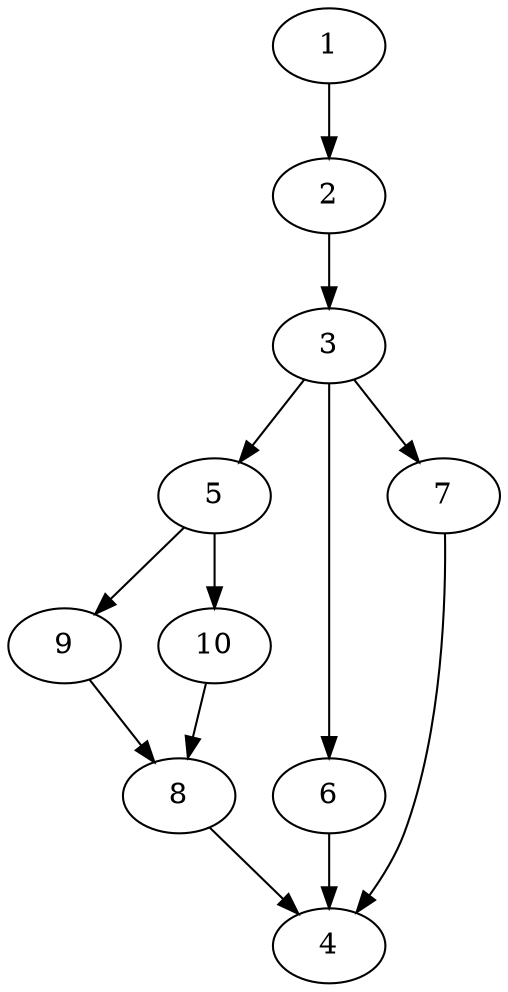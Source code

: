 digraph "SeriesParallel-MaxBf-3_Nodes_10_CCR_1.98_WeightType_Random" {
	1	 [Weight=4];
	2	 [Weight=5];
	1 -> 2	 [Weight=8];
	3	 [Weight=10];
	2 -> 3	 [Weight=5];
	5	 [Weight=5];
	3 -> 5	 [Weight=7];
	6	 [Weight=9];
	3 -> 6	 [Weight=5];
	7	 [Weight=3];
	3 -> 7	 [Weight=3];
	4	 [Weight=6];
	9	 [Weight=3];
	5 -> 9	 [Weight=10];
	10	 [Weight=2];
	5 -> 10	 [Weight=17];
	6 -> 4	 [Weight=14];
	7 -> 4	 [Weight=5];
	8	 [Weight=8];
	8 -> 4	 [Weight=15];
	9 -> 8	 [Weight=12];
	10 -> 8	 [Weight=8];
}
